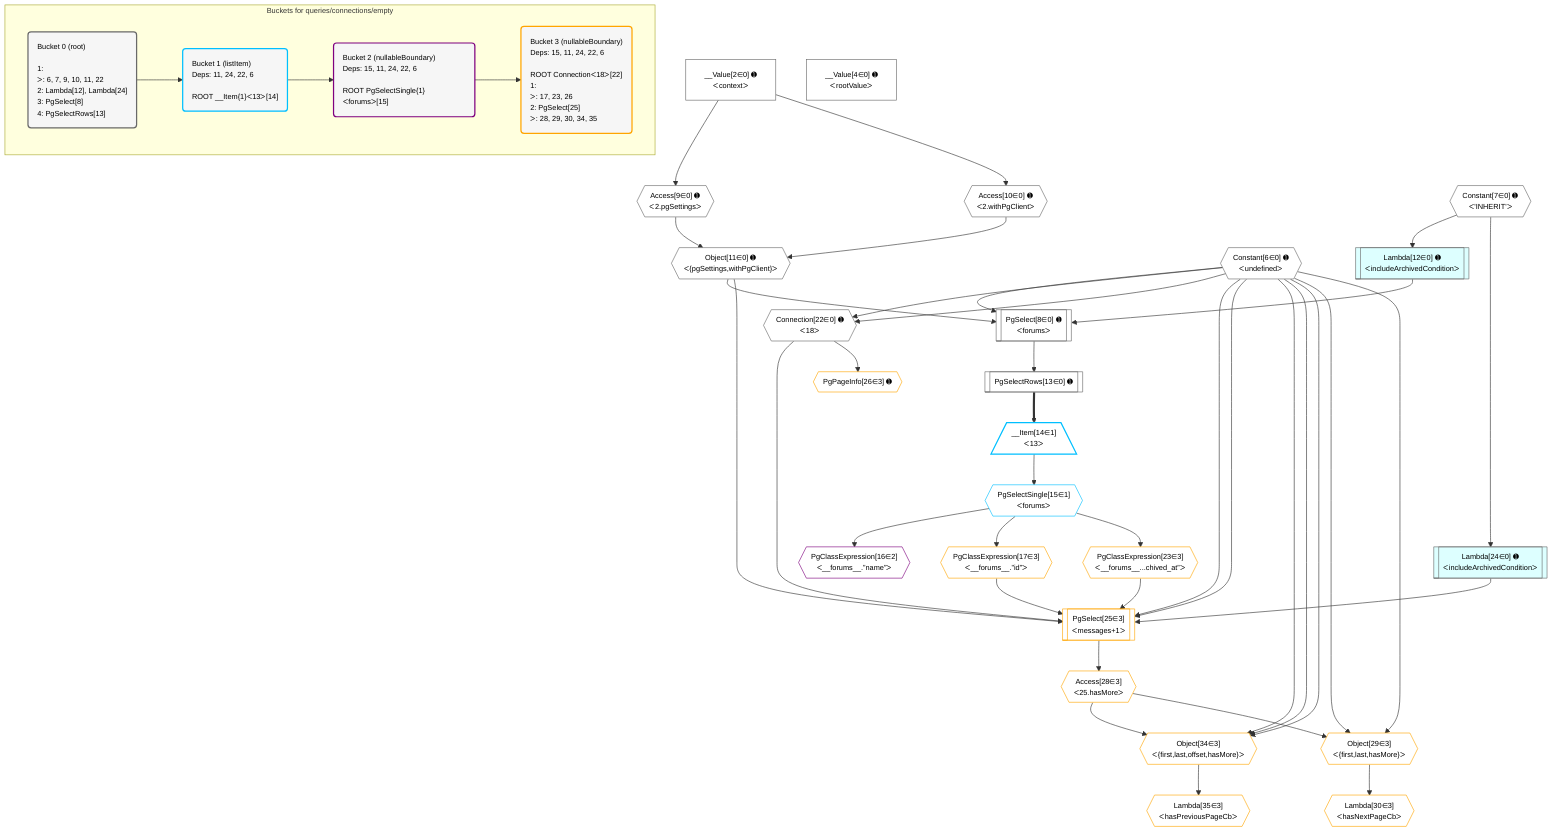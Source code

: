 %%{init: {'themeVariables': { 'fontSize': '12px'}}}%%
graph TD
    classDef path fill:#eee,stroke:#000,color:#000
    classDef plan fill:#fff,stroke-width:1px,color:#000
    classDef itemplan fill:#fff,stroke-width:2px,color:#000
    classDef unbatchedplan fill:#dff,stroke-width:1px,color:#000
    classDef sideeffectplan fill:#fcc,stroke-width:2px,color:#000
    classDef bucket fill:#f6f6f6,color:#000,stroke-width:2px,text-align:left


    %% plan dependencies
    PgSelect8[["PgSelect[8∈0] ➊<br />ᐸforumsᐳ"]]:::plan
    Object11{{"Object[11∈0] ➊<br />ᐸ{pgSettings,withPgClient}ᐳ"}}:::plan
    Constant6{{"Constant[6∈0] ➊<br />ᐸundefinedᐳ"}}:::plan
    Lambda12[["Lambda[12∈0] ➊<br />ᐸincludeArchivedConditionᐳ"]]:::unbatchedplan
    Object11 & Constant6 & Lambda12 --> PgSelect8
    Access9{{"Access[9∈0] ➊<br />ᐸ2.pgSettingsᐳ"}}:::plan
    Access10{{"Access[10∈0] ➊<br />ᐸ2.withPgClientᐳ"}}:::plan
    Access9 & Access10 --> Object11
    Connection22{{"Connection[22∈0] ➊<br />ᐸ18ᐳ"}}:::plan
    Constant6 & Constant6 --> Connection22
    __Value2["__Value[2∈0] ➊<br />ᐸcontextᐳ"]:::plan
    __Value2 --> Access9
    __Value2 --> Access10
    Constant7{{"Constant[7∈0] ➊<br />ᐸ'INHERIT'ᐳ"}}:::plan
    Constant7 --> Lambda12
    PgSelectRows13[["PgSelectRows[13∈0] ➊"]]:::plan
    PgSelect8 --> PgSelectRows13
    Lambda24[["Lambda[24∈0] ➊<br />ᐸincludeArchivedConditionᐳ"]]:::unbatchedplan
    Constant7 --> Lambda24
    __Value4["__Value[4∈0] ➊<br />ᐸrootValueᐳ"]:::plan
    __Item14[/"__Item[14∈1]<br />ᐸ13ᐳ"\]:::itemplan
    PgSelectRows13 ==> __Item14
    PgSelectSingle15{{"PgSelectSingle[15∈1]<br />ᐸforumsᐳ"}}:::plan
    __Item14 --> PgSelectSingle15
    PgClassExpression16{{"PgClassExpression[16∈2]<br />ᐸ__forums__.”name”ᐳ"}}:::plan
    PgSelectSingle15 --> PgClassExpression16
    PgSelect25[["PgSelect[25∈3]<br />ᐸmessages+1ᐳ"]]:::plan
    PgClassExpression17{{"PgClassExpression[17∈3]<br />ᐸ__forums__.”id”ᐳ"}}:::plan
    PgClassExpression23{{"PgClassExpression[23∈3]<br />ᐸ__forums__...chived_at”ᐳ"}}:::plan
    Object11 & PgClassExpression17 & PgClassExpression23 & Lambda24 & Connection22 & Constant6 & Constant6 --> PgSelect25
    Object34{{"Object[34∈3]<br />ᐸ{first,last,offset,hasMore}ᐳ"}}:::plan
    Access28{{"Access[28∈3]<br />ᐸ25.hasMoreᐳ"}}:::plan
    Constant6 & Constant6 & Constant6 & Access28 --> Object34
    Object29{{"Object[29∈3]<br />ᐸ{first,last,hasMore}ᐳ"}}:::plan
    Constant6 & Constant6 & Access28 --> Object29
    PgSelectSingle15 --> PgClassExpression17
    PgSelectSingle15 --> PgClassExpression23
    PgPageInfo26{{"PgPageInfo[26∈3] ➊"}}:::plan
    Connection22 --> PgPageInfo26
    PgSelect25 --> Access28
    Lambda30{{"Lambda[30∈3]<br />ᐸhasNextPageCbᐳ"}}:::plan
    Object29 --> Lambda30
    Lambda35{{"Lambda[35∈3]<br />ᐸhasPreviousPageCbᐳ"}}:::plan
    Object34 --> Lambda35

    %% define steps

    subgraph "Buckets for queries/connections/empty"
    Bucket0("Bucket 0 (root)<br /><br />1: <br />ᐳ: 6, 7, 9, 10, 11, 22<br />2: Lambda[12], Lambda[24]<br />3: PgSelect[8]<br />4: PgSelectRows[13]"):::bucket
    classDef bucket0 stroke:#696969
    class Bucket0,__Value2,__Value4,Constant6,Constant7,PgSelect8,Access9,Access10,Object11,Lambda12,PgSelectRows13,Connection22,Lambda24 bucket0
    Bucket1("Bucket 1 (listItem)<br />Deps: 11, 24, 22, 6<br /><br />ROOT __Item{1}ᐸ13ᐳ[14]"):::bucket
    classDef bucket1 stroke:#00bfff
    class Bucket1,__Item14,PgSelectSingle15 bucket1
    Bucket2("Bucket 2 (nullableBoundary)<br />Deps: 15, 11, 24, 22, 6<br /><br />ROOT PgSelectSingle{1}ᐸforumsᐳ[15]"):::bucket
    classDef bucket2 stroke:#7f007f
    class Bucket2,PgClassExpression16 bucket2
    Bucket3("Bucket 3 (nullableBoundary)<br />Deps: 15, 11, 24, 22, 6<br /><br />ROOT Connectionᐸ18ᐳ[22]<br />1: <br />ᐳ: 17, 23, 26<br />2: PgSelect[25]<br />ᐳ: 28, 29, 30, 34, 35"):::bucket
    classDef bucket3 stroke:#ffa500
    class Bucket3,PgClassExpression17,PgClassExpression23,PgSelect25,PgPageInfo26,Access28,Object29,Lambda30,Object34,Lambda35 bucket3
    Bucket0 --> Bucket1
    Bucket1 --> Bucket2
    Bucket2 --> Bucket3
    end